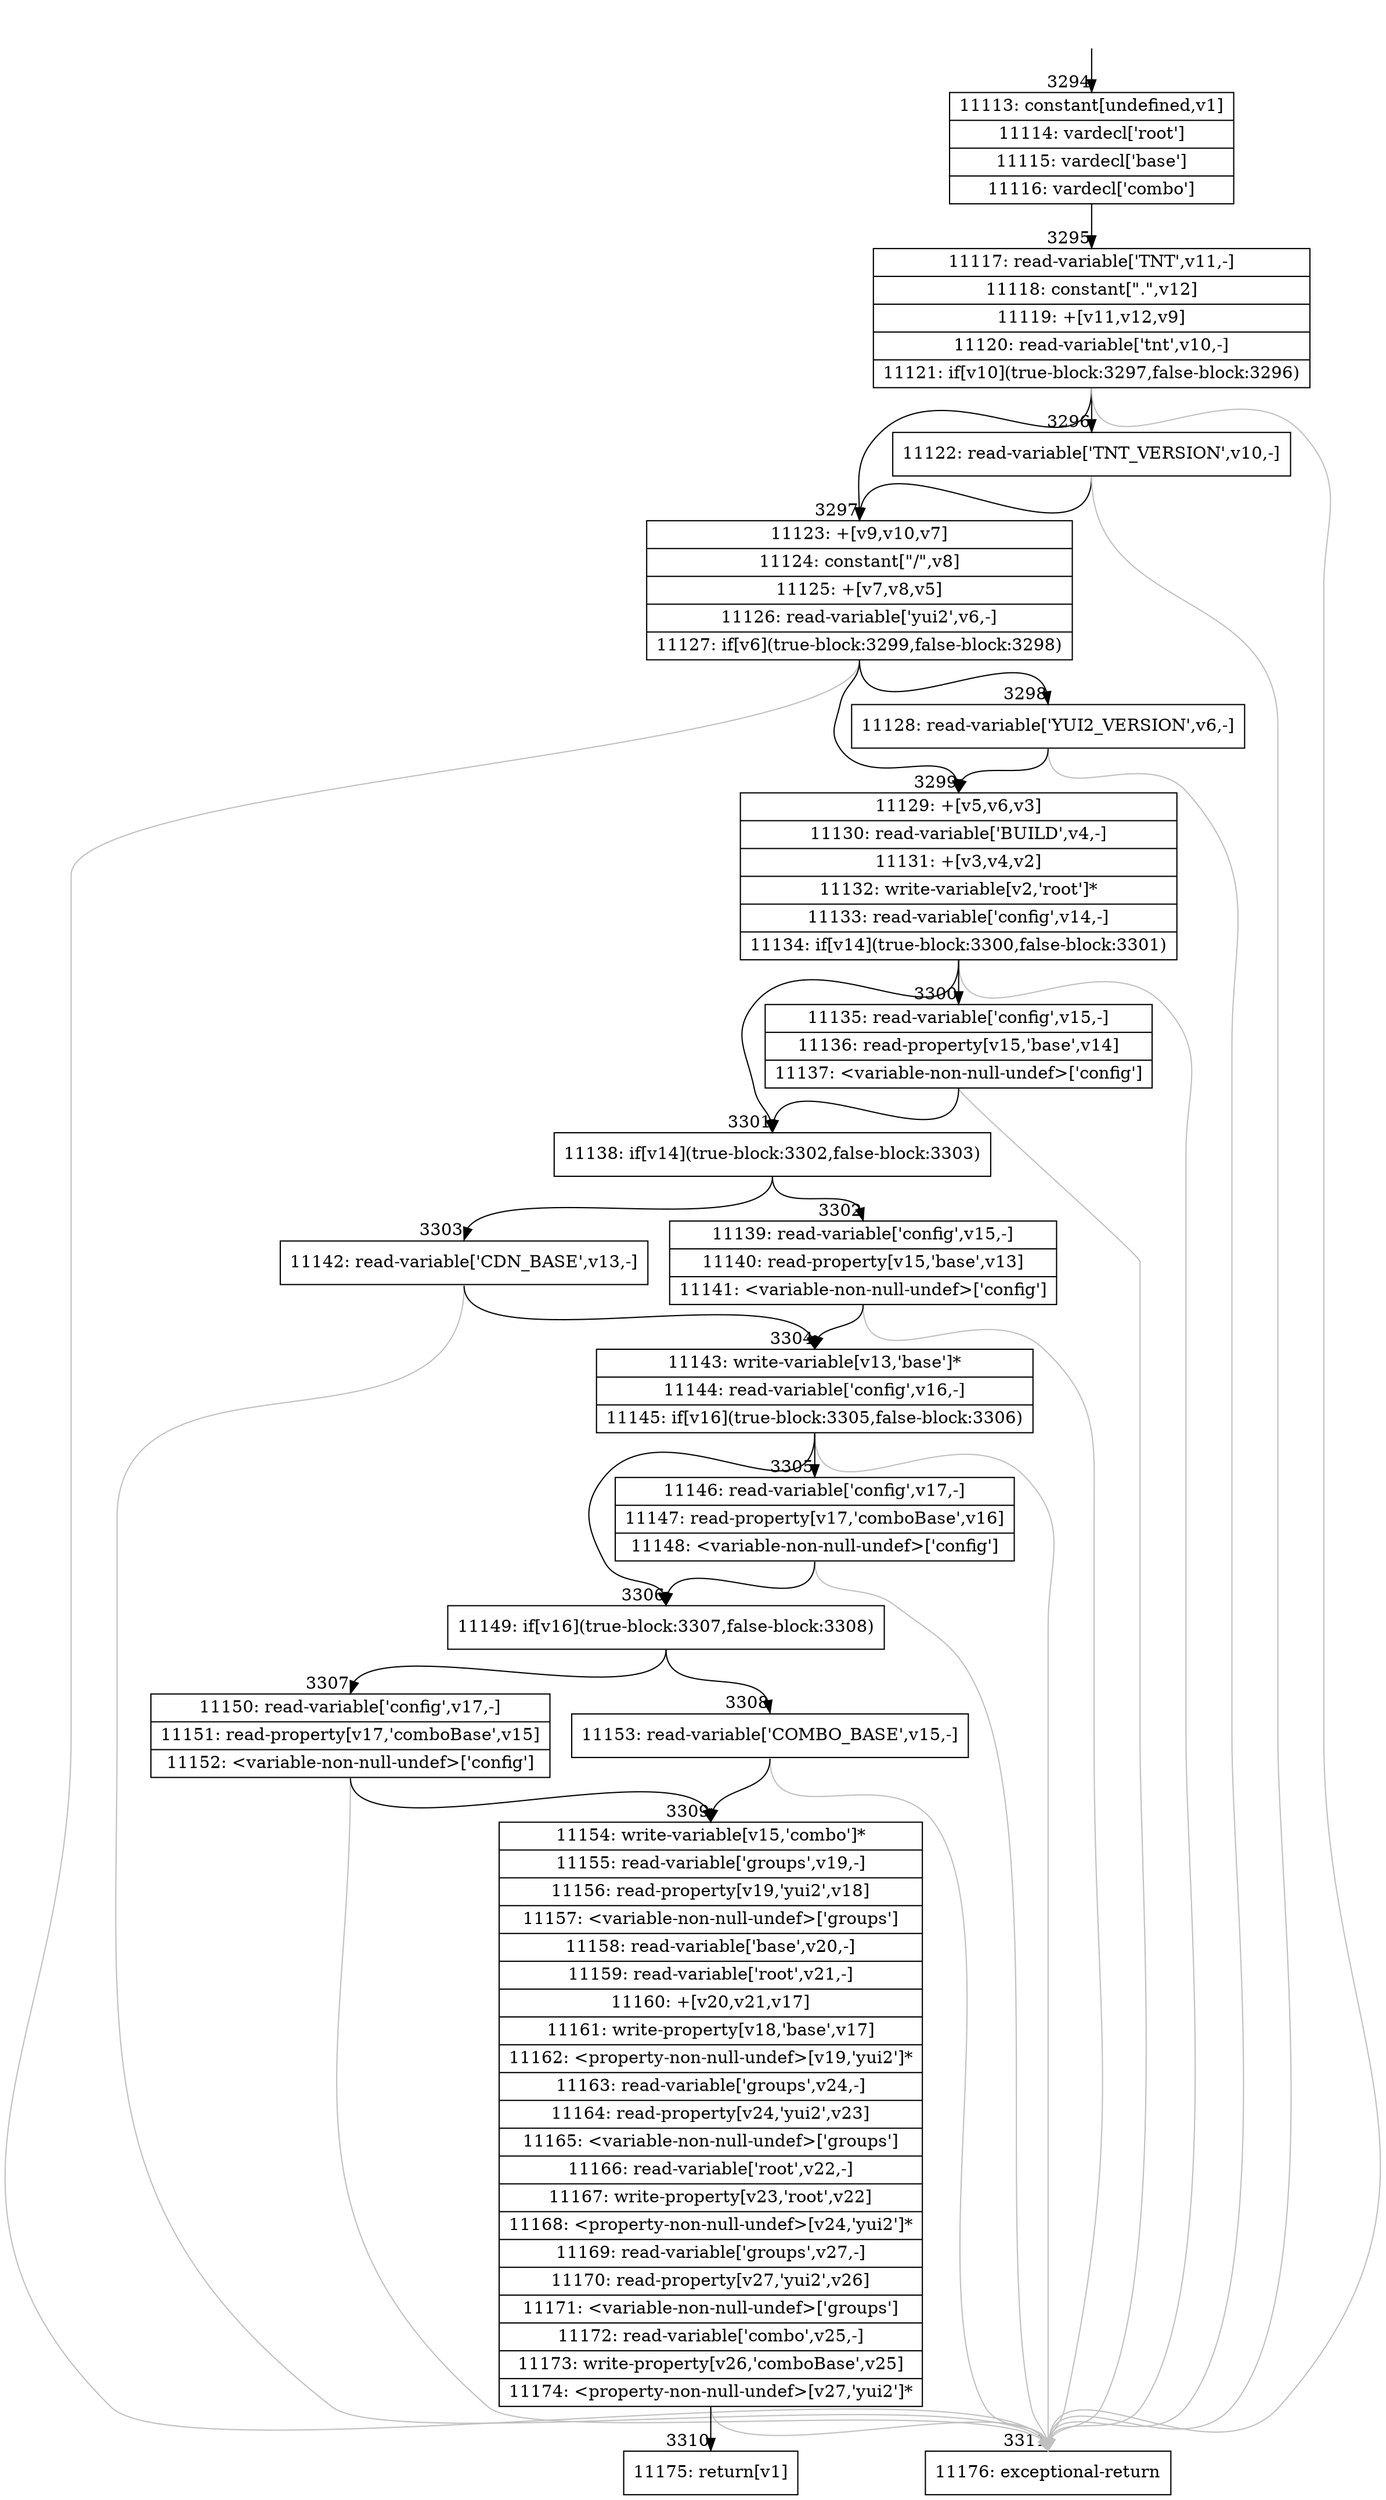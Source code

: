 digraph {
rankdir="TD"
BB_entry176[shape=none,label=""];
BB_entry176 -> BB3294 [tailport=s, headport=n, headlabel="    3294"]
BB3294 [shape=record label="{11113: constant[undefined,v1]|11114: vardecl['root']|11115: vardecl['base']|11116: vardecl['combo']}" ] 
BB3294 -> BB3295 [tailport=s, headport=n, headlabel="      3295"]
BB3295 [shape=record label="{11117: read-variable['TNT',v11,-]|11118: constant[\".\",v12]|11119: +[v11,v12,v9]|11120: read-variable['tnt',v10,-]|11121: if[v10](true-block:3297,false-block:3296)}" ] 
BB3295 -> BB3297 [tailport=s, headport=n, headlabel="      3297"]
BB3295 -> BB3296 [tailport=s, headport=n, headlabel="      3296"]
BB3295 -> BB3311 [tailport=s, headport=n, color=gray, headlabel="      3311"]
BB3296 [shape=record label="{11122: read-variable['TNT_VERSION',v10,-]}" ] 
BB3296 -> BB3297 [tailport=s, headport=n]
BB3296 -> BB3311 [tailport=s, headport=n, color=gray]
BB3297 [shape=record label="{11123: +[v9,v10,v7]|11124: constant[\"/\",v8]|11125: +[v7,v8,v5]|11126: read-variable['yui2',v6,-]|11127: if[v6](true-block:3299,false-block:3298)}" ] 
BB3297 -> BB3299 [tailport=s, headport=n, headlabel="      3299"]
BB3297 -> BB3298 [tailport=s, headport=n, headlabel="      3298"]
BB3297 -> BB3311 [tailport=s, headport=n, color=gray]
BB3298 [shape=record label="{11128: read-variable['YUI2_VERSION',v6,-]}" ] 
BB3298 -> BB3299 [tailport=s, headport=n]
BB3298 -> BB3311 [tailport=s, headport=n, color=gray]
BB3299 [shape=record label="{11129: +[v5,v6,v3]|11130: read-variable['BUILD',v4,-]|11131: +[v3,v4,v2]|11132: write-variable[v2,'root']*|11133: read-variable['config',v14,-]|11134: if[v14](true-block:3300,false-block:3301)}" ] 
BB3299 -> BB3301 [tailport=s, headport=n, headlabel="      3301"]
BB3299 -> BB3300 [tailport=s, headport=n, headlabel="      3300"]
BB3299 -> BB3311 [tailport=s, headport=n, color=gray]
BB3300 [shape=record label="{11135: read-variable['config',v15,-]|11136: read-property[v15,'base',v14]|11137: \<variable-non-null-undef\>['config']}" ] 
BB3300 -> BB3301 [tailport=s, headport=n]
BB3300 -> BB3311 [tailport=s, headport=n, color=gray]
BB3301 [shape=record label="{11138: if[v14](true-block:3302,false-block:3303)}" ] 
BB3301 -> BB3302 [tailport=s, headport=n, headlabel="      3302"]
BB3301 -> BB3303 [tailport=s, headport=n, headlabel="      3303"]
BB3302 [shape=record label="{11139: read-variable['config',v15,-]|11140: read-property[v15,'base',v13]|11141: \<variable-non-null-undef\>['config']}" ] 
BB3302 -> BB3304 [tailport=s, headport=n, headlabel="      3304"]
BB3302 -> BB3311 [tailport=s, headport=n, color=gray]
BB3303 [shape=record label="{11142: read-variable['CDN_BASE',v13,-]}" ] 
BB3303 -> BB3304 [tailport=s, headport=n]
BB3303 -> BB3311 [tailport=s, headport=n, color=gray]
BB3304 [shape=record label="{11143: write-variable[v13,'base']*|11144: read-variable['config',v16,-]|11145: if[v16](true-block:3305,false-block:3306)}" ] 
BB3304 -> BB3306 [tailport=s, headport=n, headlabel="      3306"]
BB3304 -> BB3305 [tailport=s, headport=n, headlabel="      3305"]
BB3304 -> BB3311 [tailport=s, headport=n, color=gray]
BB3305 [shape=record label="{11146: read-variable['config',v17,-]|11147: read-property[v17,'comboBase',v16]|11148: \<variable-non-null-undef\>['config']}" ] 
BB3305 -> BB3306 [tailport=s, headport=n]
BB3305 -> BB3311 [tailport=s, headport=n, color=gray]
BB3306 [shape=record label="{11149: if[v16](true-block:3307,false-block:3308)}" ] 
BB3306 -> BB3307 [tailport=s, headport=n, headlabel="      3307"]
BB3306 -> BB3308 [tailport=s, headport=n, headlabel="      3308"]
BB3307 [shape=record label="{11150: read-variable['config',v17,-]|11151: read-property[v17,'comboBase',v15]|11152: \<variable-non-null-undef\>['config']}" ] 
BB3307 -> BB3309 [tailport=s, headport=n, headlabel="      3309"]
BB3307 -> BB3311 [tailport=s, headport=n, color=gray]
BB3308 [shape=record label="{11153: read-variable['COMBO_BASE',v15,-]}" ] 
BB3308 -> BB3309 [tailport=s, headport=n]
BB3308 -> BB3311 [tailport=s, headport=n, color=gray]
BB3309 [shape=record label="{11154: write-variable[v15,'combo']*|11155: read-variable['groups',v19,-]|11156: read-property[v19,'yui2',v18]|11157: \<variable-non-null-undef\>['groups']|11158: read-variable['base',v20,-]|11159: read-variable['root',v21,-]|11160: +[v20,v21,v17]|11161: write-property[v18,'base',v17]|11162: \<property-non-null-undef\>[v19,'yui2']*|11163: read-variable['groups',v24,-]|11164: read-property[v24,'yui2',v23]|11165: \<variable-non-null-undef\>['groups']|11166: read-variable['root',v22,-]|11167: write-property[v23,'root',v22]|11168: \<property-non-null-undef\>[v24,'yui2']*|11169: read-variable['groups',v27,-]|11170: read-property[v27,'yui2',v26]|11171: \<variable-non-null-undef\>['groups']|11172: read-variable['combo',v25,-]|11173: write-property[v26,'comboBase',v25]|11174: \<property-non-null-undef\>[v27,'yui2']*}" ] 
BB3309 -> BB3310 [tailport=s, headport=n, headlabel="      3310"]
BB3309 -> BB3311 [tailport=s, headport=n, color=gray]
BB3310 [shape=record label="{11175: return[v1]}" ] 
BB3311 [shape=record label="{11176: exceptional-return}" ] 
//#$~ 5586
}
